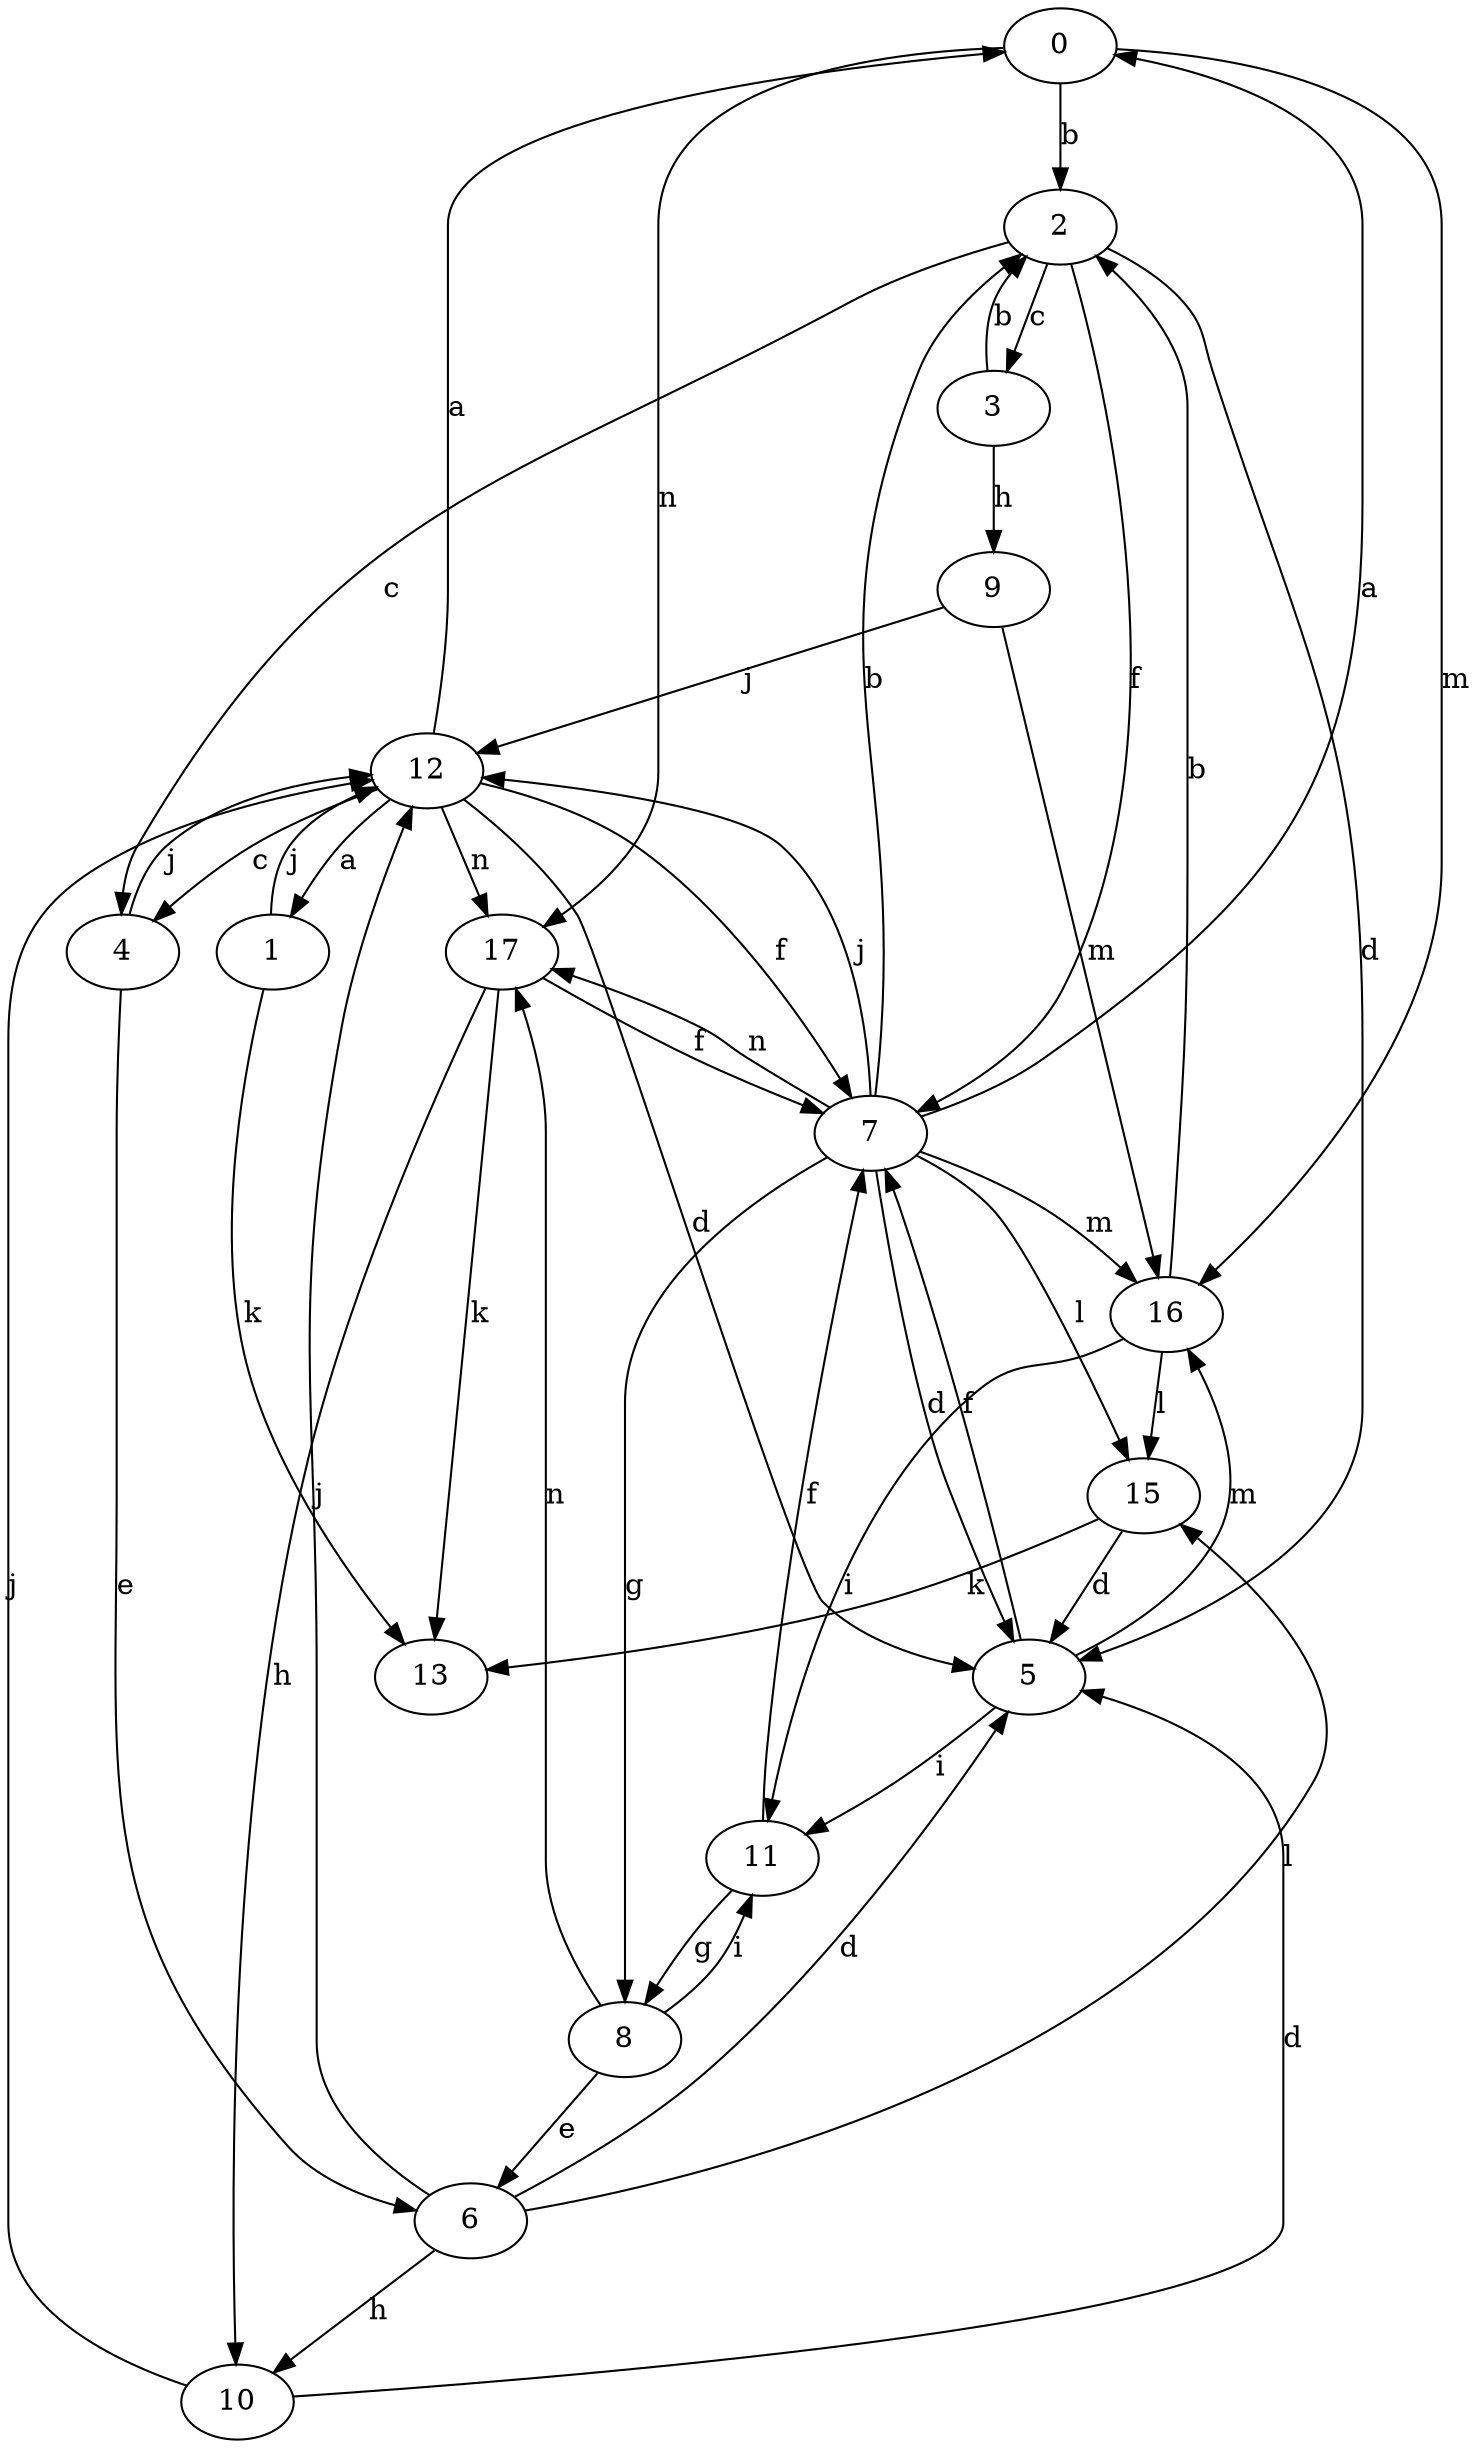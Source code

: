 strict digraph  {
0;
1;
2;
3;
4;
5;
6;
7;
8;
9;
10;
11;
12;
13;
15;
16;
17;
0 -> 2  [label=b];
0 -> 16  [label=m];
0 -> 17  [label=n];
1 -> 12  [label=j];
1 -> 13  [label=k];
2 -> 3  [label=c];
2 -> 4  [label=c];
2 -> 5  [label=d];
2 -> 7  [label=f];
3 -> 2  [label=b];
3 -> 9  [label=h];
4 -> 6  [label=e];
4 -> 12  [label=j];
5 -> 7  [label=f];
5 -> 11  [label=i];
5 -> 16  [label=m];
6 -> 5  [label=d];
6 -> 10  [label=h];
6 -> 12  [label=j];
6 -> 15  [label=l];
7 -> 0  [label=a];
7 -> 2  [label=b];
7 -> 5  [label=d];
7 -> 8  [label=g];
7 -> 12  [label=j];
7 -> 15  [label=l];
7 -> 16  [label=m];
7 -> 17  [label=n];
8 -> 6  [label=e];
8 -> 11  [label=i];
8 -> 17  [label=n];
9 -> 12  [label=j];
9 -> 16  [label=m];
10 -> 5  [label=d];
10 -> 12  [label=j];
11 -> 7  [label=f];
11 -> 8  [label=g];
12 -> 0  [label=a];
12 -> 1  [label=a];
12 -> 4  [label=c];
12 -> 5  [label=d];
12 -> 7  [label=f];
12 -> 17  [label=n];
15 -> 5  [label=d];
15 -> 13  [label=k];
16 -> 2  [label=b];
16 -> 11  [label=i];
16 -> 15  [label=l];
17 -> 7  [label=f];
17 -> 10  [label=h];
17 -> 13  [label=k];
}
